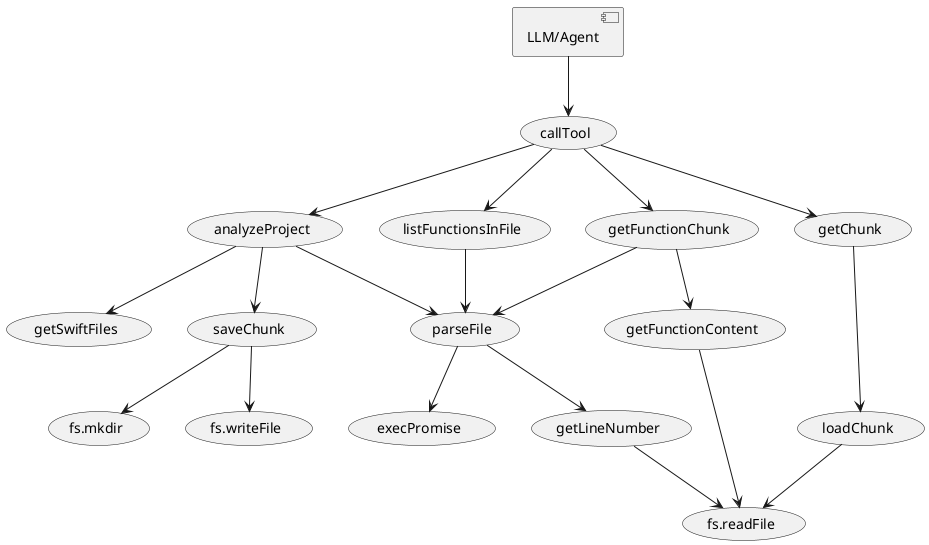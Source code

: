 @startuml

[LLM/Agent] --> (callTool)

(callTool) --> (analyzeProject)
(callTool) --> (getChunk)
(callTool) --> (listFunctionsInFile)
(callTool) --> (getFunctionChunk)

(analyzeProject) --> (getSwiftFiles)
(analyzeProject) --> (parseFile)

(analyzeProject) --> (saveChunk)

(getChunk) --> (loadChunk)

(listFunctionsInFile) --> (parseFile)

(getFunctionChunk) --> (parseFile)
(getFunctionChunk) --> (getFunctionContent)

(parseFile) --> (execPromise)
(parseFile) --> (getLineNumber)

(getLineNumber) --> (fs.readFile)

(getFunctionContent) --> (fs.readFile)


(saveChunk) --> (fs.mkdir)
(saveChunk) --> (fs.writeFile)

(loadChunk) --> (fs.readFile)

@enduml
